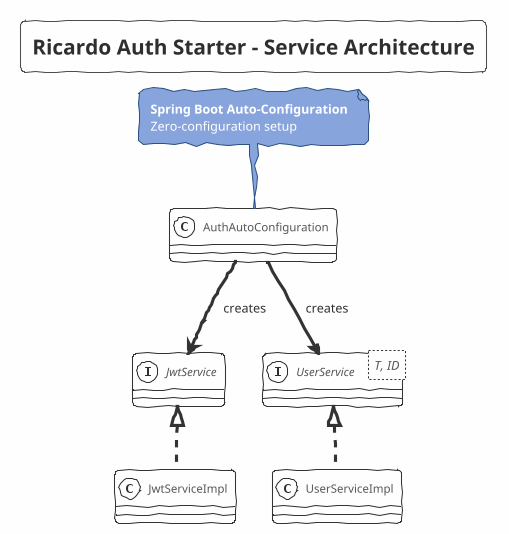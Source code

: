 @startuml Auth Starter - Service Architecture

!theme sketchy-outline
skinparam backgroundColor #FEFEFE
skinparam noteBackgroundColor #88A4DD
skinparam noteBorderColor #2C5282

title Ricardo Auth Starter - Service Architecture

interface "UserService<T, ID>" as UserService
interface JwtService
class UserServiceImpl
class JwtServiceImpl
class AuthAutoConfiguration

UserServiceImpl .up.|> UserService
JwtServiceImpl .up.|> JwtService
AuthAutoConfiguration --> UserService : creates
AuthAutoConfiguration --> JwtService : creates

note top of AuthAutoConfiguration
  **Spring Boot Auto-Configuration**
  Zero-configuration setup
end note

@enduml